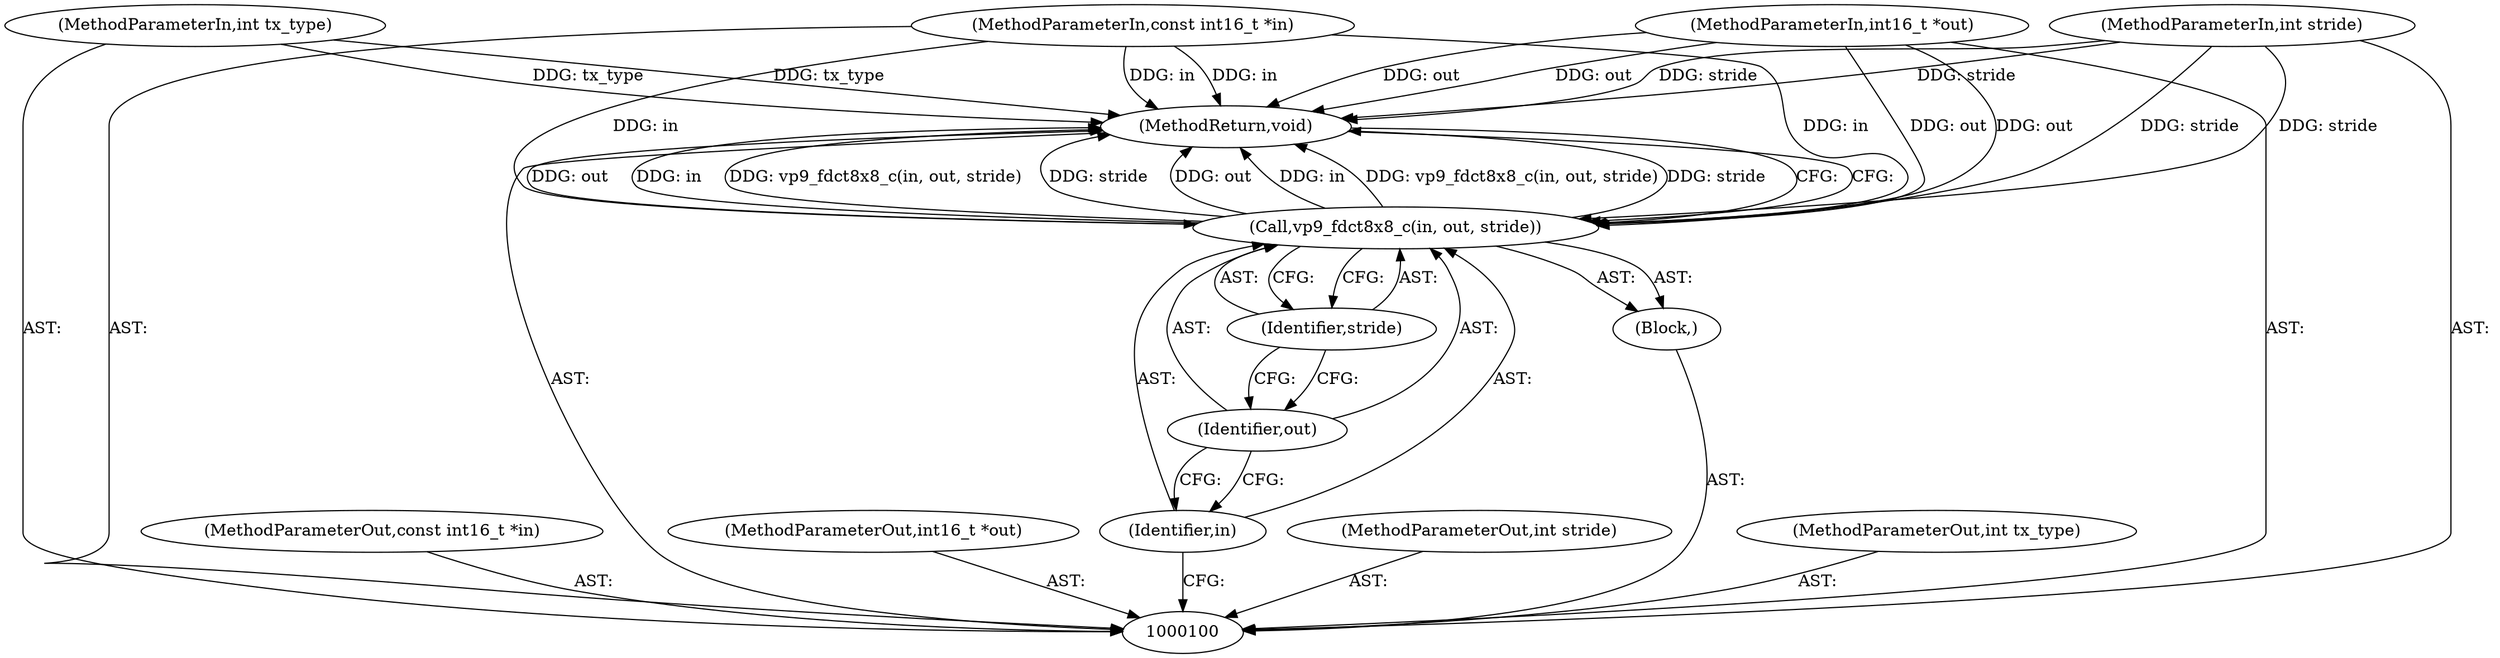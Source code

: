 digraph "1_Android_5a9753fca56f0eeb9f61e342b2fccffc364f9426_89" {
"1000110" [label="(MethodReturn,void)"];
"1000101" [label="(MethodParameterIn,const int16_t *in)"];
"1000122" [label="(MethodParameterOut,const int16_t *in)"];
"1000102" [label="(MethodParameterIn,int16_t *out)"];
"1000123" [label="(MethodParameterOut,int16_t *out)"];
"1000103" [label="(MethodParameterIn,int stride)"];
"1000124" [label="(MethodParameterOut,int stride)"];
"1000104" [label="(MethodParameterIn,int tx_type)"];
"1000125" [label="(MethodParameterOut,int tx_type)"];
"1000105" [label="(Block,)"];
"1000107" [label="(Identifier,in)"];
"1000106" [label="(Call,vp9_fdct8x8_c(in, out, stride))"];
"1000108" [label="(Identifier,out)"];
"1000109" [label="(Identifier,stride)"];
"1000110" -> "1000100"  [label="AST: "];
"1000110" -> "1000106"  [label="CFG: "];
"1000106" -> "1000110"  [label="DDG: out"];
"1000106" -> "1000110"  [label="DDG: in"];
"1000106" -> "1000110"  [label="DDG: vp9_fdct8x8_c(in, out, stride)"];
"1000106" -> "1000110"  [label="DDG: stride"];
"1000104" -> "1000110"  [label="DDG: tx_type"];
"1000103" -> "1000110"  [label="DDG: stride"];
"1000102" -> "1000110"  [label="DDG: out"];
"1000101" -> "1000110"  [label="DDG: in"];
"1000101" -> "1000100"  [label="AST: "];
"1000101" -> "1000110"  [label="DDG: in"];
"1000101" -> "1000106"  [label="DDG: in"];
"1000122" -> "1000100"  [label="AST: "];
"1000102" -> "1000100"  [label="AST: "];
"1000102" -> "1000110"  [label="DDG: out"];
"1000102" -> "1000106"  [label="DDG: out"];
"1000123" -> "1000100"  [label="AST: "];
"1000103" -> "1000100"  [label="AST: "];
"1000103" -> "1000110"  [label="DDG: stride"];
"1000103" -> "1000106"  [label="DDG: stride"];
"1000124" -> "1000100"  [label="AST: "];
"1000104" -> "1000100"  [label="AST: "];
"1000104" -> "1000110"  [label="DDG: tx_type"];
"1000125" -> "1000100"  [label="AST: "];
"1000105" -> "1000100"  [label="AST: "];
"1000106" -> "1000105"  [label="AST: "];
"1000107" -> "1000106"  [label="AST: "];
"1000107" -> "1000100"  [label="CFG: "];
"1000108" -> "1000107"  [label="CFG: "];
"1000106" -> "1000105"  [label="AST: "];
"1000106" -> "1000109"  [label="CFG: "];
"1000107" -> "1000106"  [label="AST: "];
"1000108" -> "1000106"  [label="AST: "];
"1000109" -> "1000106"  [label="AST: "];
"1000110" -> "1000106"  [label="CFG: "];
"1000106" -> "1000110"  [label="DDG: out"];
"1000106" -> "1000110"  [label="DDG: in"];
"1000106" -> "1000110"  [label="DDG: vp9_fdct8x8_c(in, out, stride)"];
"1000106" -> "1000110"  [label="DDG: stride"];
"1000101" -> "1000106"  [label="DDG: in"];
"1000102" -> "1000106"  [label="DDG: out"];
"1000103" -> "1000106"  [label="DDG: stride"];
"1000108" -> "1000106"  [label="AST: "];
"1000108" -> "1000107"  [label="CFG: "];
"1000109" -> "1000108"  [label="CFG: "];
"1000109" -> "1000106"  [label="AST: "];
"1000109" -> "1000108"  [label="CFG: "];
"1000106" -> "1000109"  [label="CFG: "];
}
